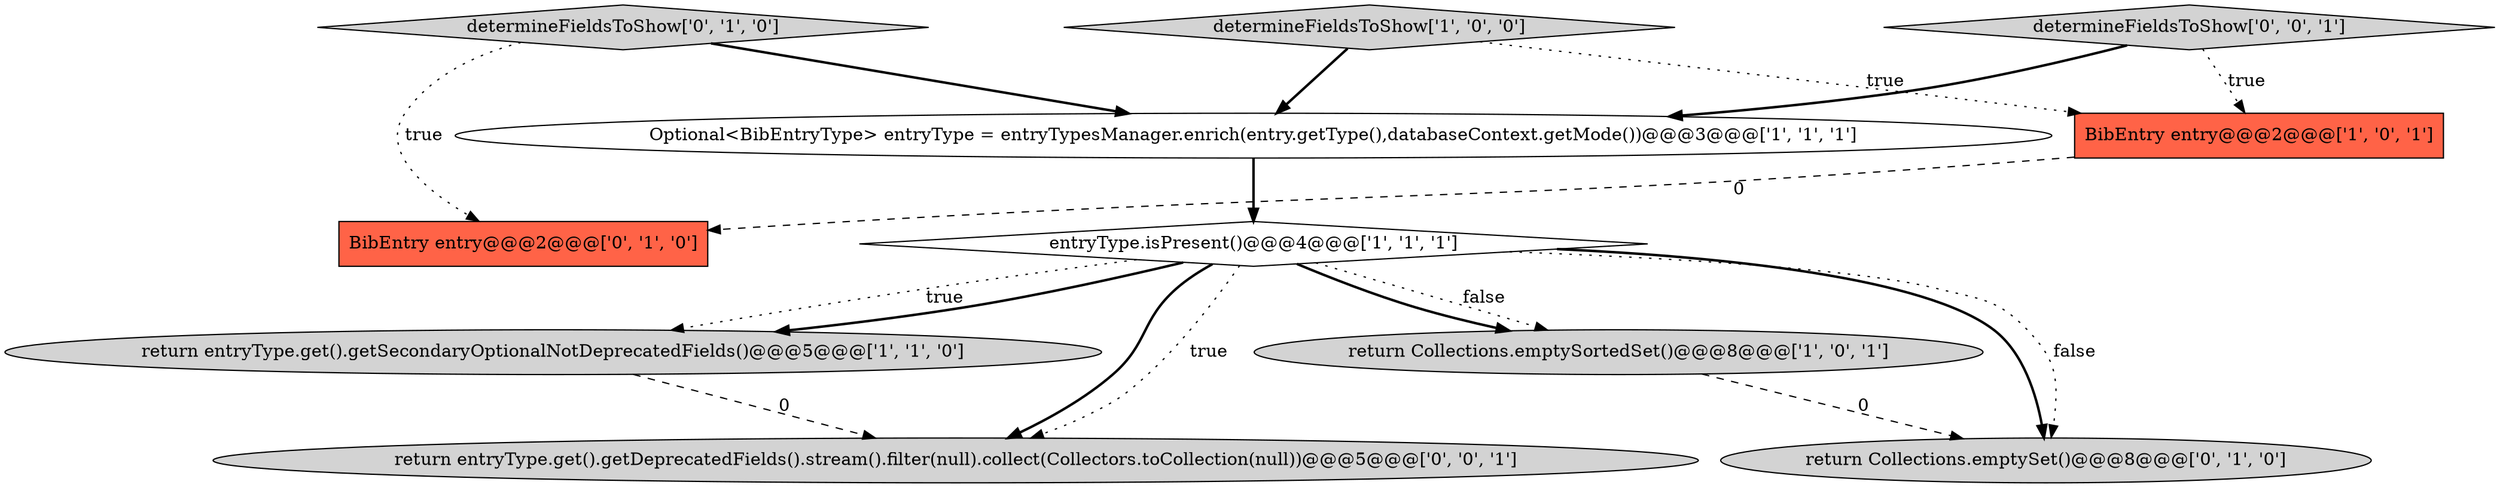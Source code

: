 digraph {
4 [style = filled, label = "Optional<BibEntryType> entryType = entryTypesManager.enrich(entry.getType(),databaseContext.getMode())@@@3@@@['1', '1', '1']", fillcolor = white, shape = ellipse image = "AAA0AAABBB1BBB"];
3 [style = filled, label = "return entryType.get().getSecondaryOptionalNotDeprecatedFields()@@@5@@@['1', '1', '0']", fillcolor = lightgray, shape = ellipse image = "AAA0AAABBB1BBB"];
10 [style = filled, label = "determineFieldsToShow['0', '0', '1']", fillcolor = lightgray, shape = diamond image = "AAA0AAABBB3BBB"];
8 [style = filled, label = "BibEntry entry@@@2@@@['0', '1', '0']", fillcolor = tomato, shape = box image = "AAA1AAABBB2BBB"];
7 [style = filled, label = "determineFieldsToShow['0', '1', '0']", fillcolor = lightgray, shape = diamond image = "AAA0AAABBB2BBB"];
5 [style = filled, label = "return Collections.emptySortedSet()@@@8@@@['1', '0', '1']", fillcolor = lightgray, shape = ellipse image = "AAA0AAABBB1BBB"];
6 [style = filled, label = "return Collections.emptySet()@@@8@@@['0', '1', '0']", fillcolor = lightgray, shape = ellipse image = "AAA1AAABBB2BBB"];
9 [style = filled, label = "return entryType.get().getDeprecatedFields().stream().filter(null).collect(Collectors.toCollection(null))@@@5@@@['0', '0', '1']", fillcolor = lightgray, shape = ellipse image = "AAA0AAABBB3BBB"];
0 [style = filled, label = "entryType.isPresent()@@@4@@@['1', '1', '1']", fillcolor = white, shape = diamond image = "AAA0AAABBB1BBB"];
2 [style = filled, label = "BibEntry entry@@@2@@@['1', '0', '1']", fillcolor = tomato, shape = box image = "AAA0AAABBB1BBB"];
1 [style = filled, label = "determineFieldsToShow['1', '0', '0']", fillcolor = lightgray, shape = diamond image = "AAA0AAABBB1BBB"];
0->6 [style = bold, label=""];
1->2 [style = dotted, label="true"];
2->8 [style = dashed, label="0"];
10->2 [style = dotted, label="true"];
0->9 [style = bold, label=""];
0->3 [style = dotted, label="true"];
0->9 [style = dotted, label="true"];
0->5 [style = bold, label=""];
0->6 [style = dotted, label="false"];
0->3 [style = bold, label=""];
7->4 [style = bold, label=""];
10->4 [style = bold, label=""];
5->6 [style = dashed, label="0"];
0->5 [style = dotted, label="false"];
3->9 [style = dashed, label="0"];
4->0 [style = bold, label=""];
1->4 [style = bold, label=""];
7->8 [style = dotted, label="true"];
}
